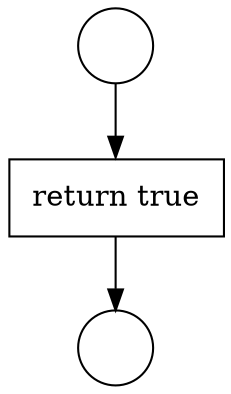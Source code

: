 digraph {
  node14562 [shape=circle label=" " color="black" fillcolor="white" style=filled]
  node14564 [shape=none, margin=0, label=<<font color="black">
    <table border="0" cellborder="1" cellspacing="0" cellpadding="10">
      <tr><td align="left">return true</td></tr>
    </table>
  </font>> color="black" fillcolor="white" style=filled]
  node14563 [shape=circle label=" " color="black" fillcolor="white" style=filled]
  node14562 -> node14564 [ color="black"]
  node14564 -> node14563 [ color="black"]
}
